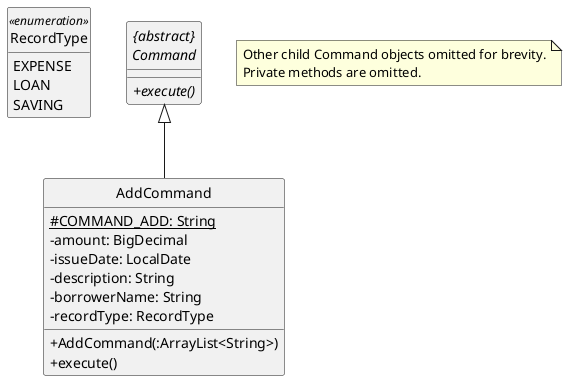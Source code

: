 @startuml
skinparam classAttributeIconSize 0
hide circle

note "Other child Command objects omitted for brevity.\nPrivate methods are omitted." as N1

abstract class "{abstract}\nCommand" as Command {
    {abstract} +execute()
}

enum RecordType <<enumeration>> {
    EXPENSE
    LOAN
    SAVING
}

class AddCommand {
    {static} #COMMAND_ADD: String
    -amount: BigDecimal
    -issueDate: LocalDate
    -description: String
    -borrowerName: String
    -recordType: RecordType
    +AddCommand(:ArrayList<String>)
    +execute()
}

skinparam linetype polyline

Command <|-- AddCommand

hide RecordType empty members
Command -left[hidden] RecordType

@enduml